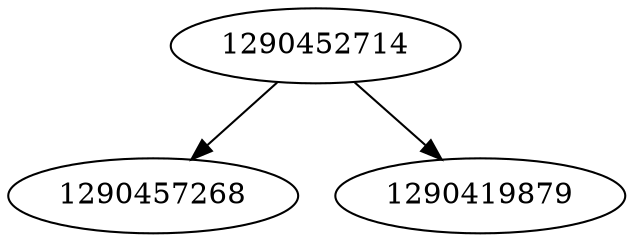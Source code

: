 strict digraph  {
1290452714;
1290457268;
1290419879;
1290452714 -> 1290419879;
1290452714 -> 1290457268;
}
